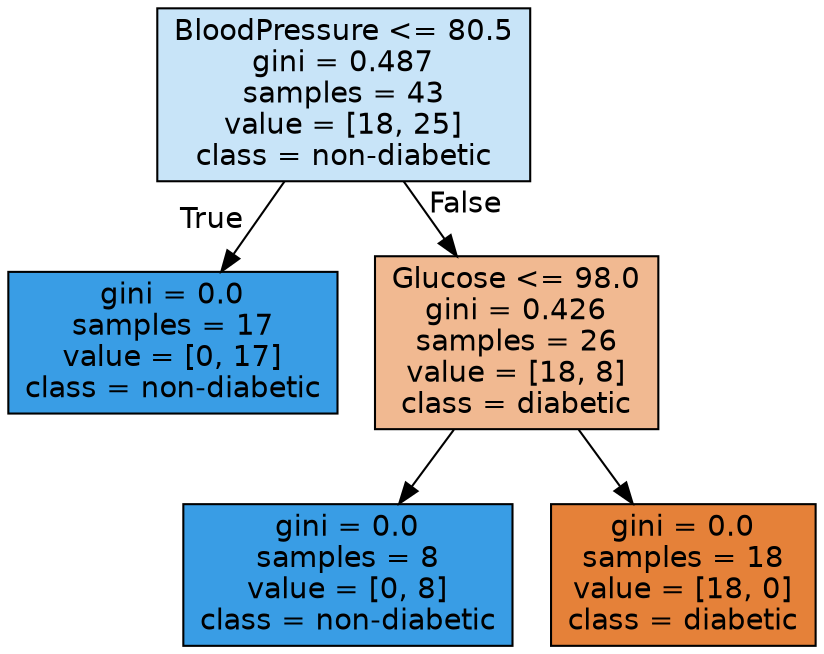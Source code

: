 digraph Tree {
node [shape=box, style="filled", color="black", fontname="helvetica"] ;
edge [fontname="helvetica"] ;
0 [label="BloodPressure <= 80.5\ngini = 0.487\nsamples = 43\nvalue = [18, 25]\nclass = non-diabetic", fillcolor="#c8e4f8"] ;
1 [label="gini = 0.0\nsamples = 17\nvalue = [0, 17]\nclass = non-diabetic", fillcolor="#399de5"] ;
0 -> 1 [labeldistance=2.5, labelangle=45, headlabel="True"] ;
2 [label="Glucose <= 98.0\ngini = 0.426\nsamples = 26\nvalue = [18, 8]\nclass = diabetic", fillcolor="#f1b991"] ;
0 -> 2 [labeldistance=2.5, labelangle=-45, headlabel="False"] ;
3 [label="gini = 0.0\nsamples = 8\nvalue = [0, 8]\nclass = non-diabetic", fillcolor="#399de5"] ;
2 -> 3 ;
4 [label="gini = 0.0\nsamples = 18\nvalue = [18, 0]\nclass = diabetic", fillcolor="#e58139"] ;
2 -> 4 ;
}